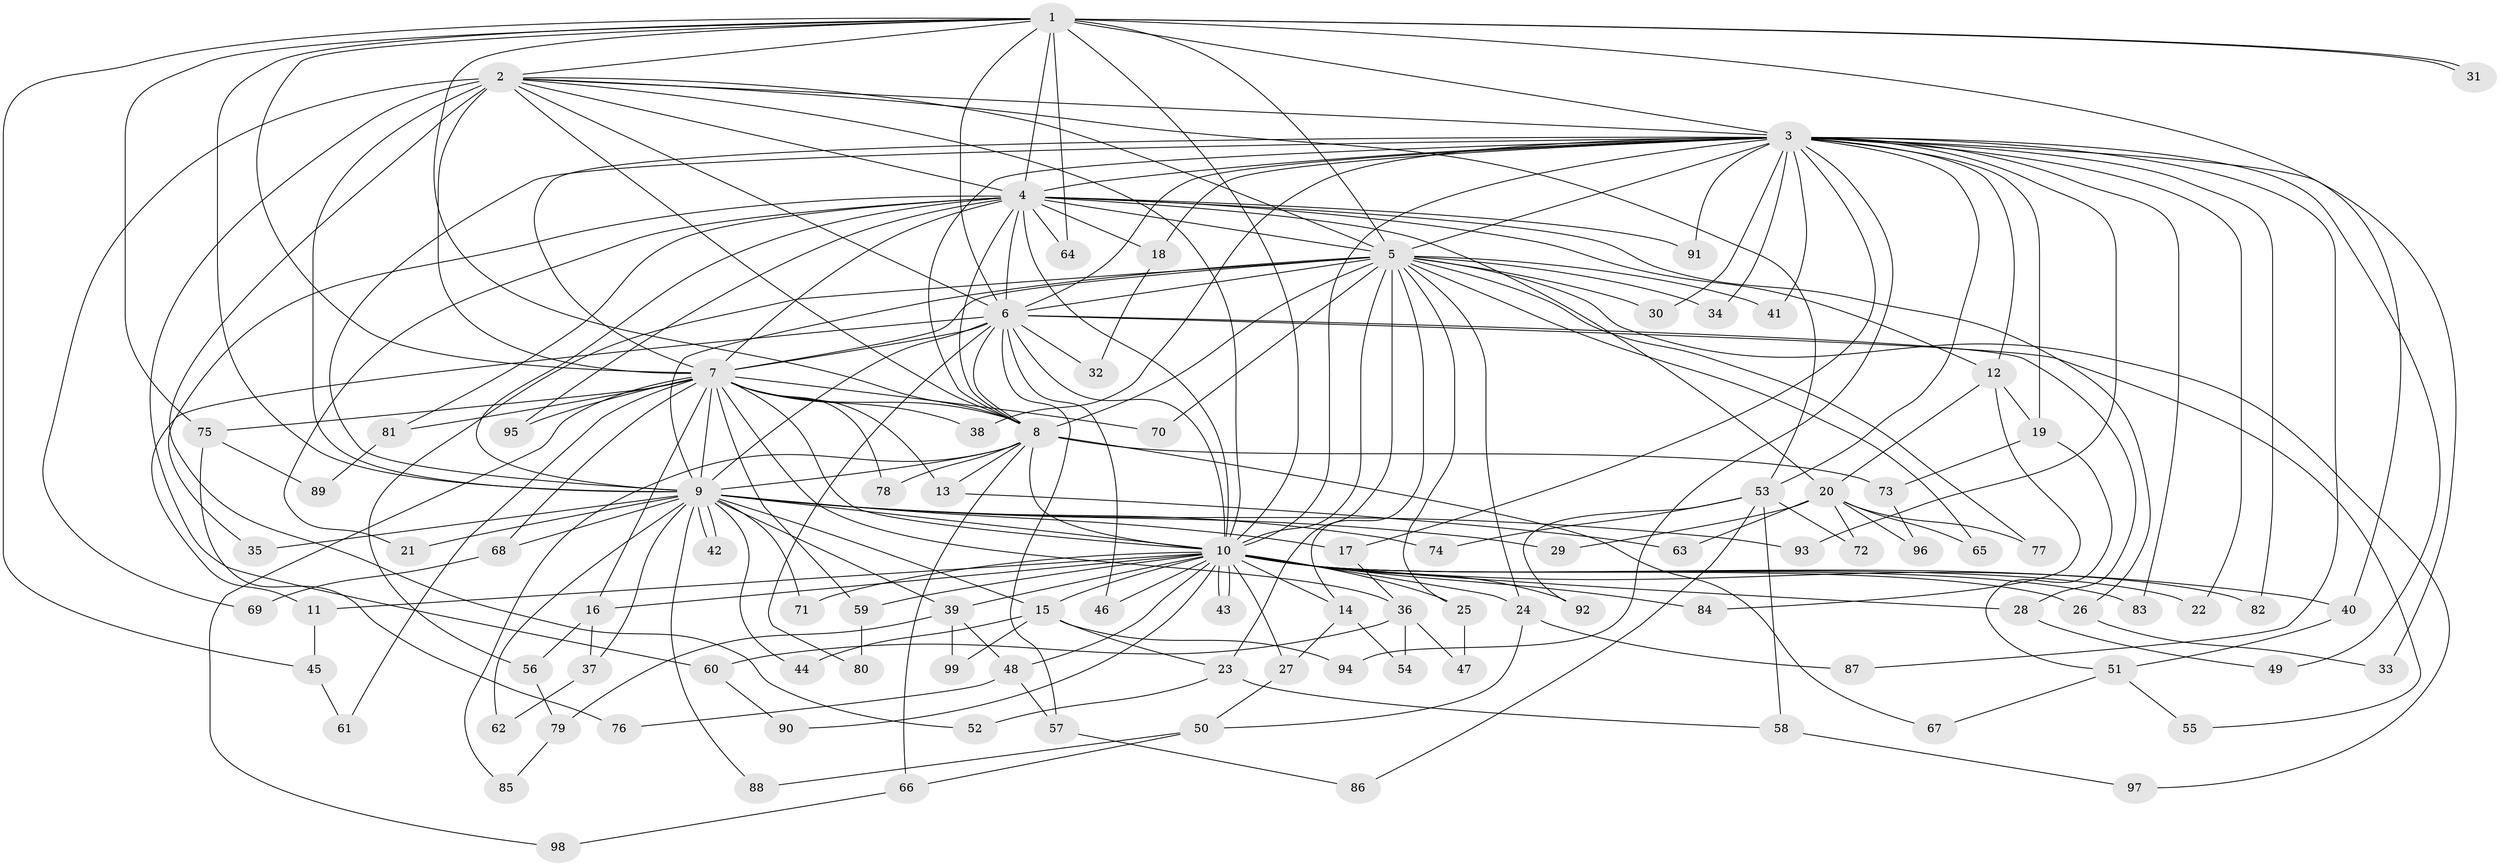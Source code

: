// Generated by graph-tools (version 1.1) at 2025/34/03/09/25 02:34:36]
// undirected, 99 vertices, 223 edges
graph export_dot {
graph [start="1"]
  node [color=gray90,style=filled];
  1;
  2;
  3;
  4;
  5;
  6;
  7;
  8;
  9;
  10;
  11;
  12;
  13;
  14;
  15;
  16;
  17;
  18;
  19;
  20;
  21;
  22;
  23;
  24;
  25;
  26;
  27;
  28;
  29;
  30;
  31;
  32;
  33;
  34;
  35;
  36;
  37;
  38;
  39;
  40;
  41;
  42;
  43;
  44;
  45;
  46;
  47;
  48;
  49;
  50;
  51;
  52;
  53;
  54;
  55;
  56;
  57;
  58;
  59;
  60;
  61;
  62;
  63;
  64;
  65;
  66;
  67;
  68;
  69;
  70;
  71;
  72;
  73;
  74;
  75;
  76;
  77;
  78;
  79;
  80;
  81;
  82;
  83;
  84;
  85;
  86;
  87;
  88;
  89;
  90;
  91;
  92;
  93;
  94;
  95;
  96;
  97;
  98;
  99;
  1 -- 2;
  1 -- 3;
  1 -- 4;
  1 -- 5;
  1 -- 6;
  1 -- 7;
  1 -- 8;
  1 -- 9;
  1 -- 10;
  1 -- 31;
  1 -- 31;
  1 -- 40;
  1 -- 45;
  1 -- 64;
  1 -- 75;
  2 -- 3;
  2 -- 4;
  2 -- 5;
  2 -- 6;
  2 -- 7;
  2 -- 8;
  2 -- 9;
  2 -- 10;
  2 -- 52;
  2 -- 53;
  2 -- 60;
  2 -- 69;
  3 -- 4;
  3 -- 5;
  3 -- 6;
  3 -- 7;
  3 -- 8;
  3 -- 9;
  3 -- 10;
  3 -- 12;
  3 -- 17;
  3 -- 18;
  3 -- 19;
  3 -- 22;
  3 -- 30;
  3 -- 33;
  3 -- 34;
  3 -- 38;
  3 -- 41;
  3 -- 49;
  3 -- 53;
  3 -- 82;
  3 -- 83;
  3 -- 87;
  3 -- 91;
  3 -- 93;
  3 -- 94;
  4 -- 5;
  4 -- 6;
  4 -- 7;
  4 -- 8;
  4 -- 9;
  4 -- 10;
  4 -- 12;
  4 -- 18;
  4 -- 20;
  4 -- 21;
  4 -- 26;
  4 -- 35;
  4 -- 64;
  4 -- 81;
  4 -- 91;
  4 -- 95;
  5 -- 6;
  5 -- 7;
  5 -- 8;
  5 -- 9;
  5 -- 10;
  5 -- 14;
  5 -- 23;
  5 -- 24;
  5 -- 25;
  5 -- 30;
  5 -- 34;
  5 -- 41;
  5 -- 56;
  5 -- 65;
  5 -- 70;
  5 -- 77;
  5 -- 97;
  6 -- 7;
  6 -- 8;
  6 -- 9;
  6 -- 10;
  6 -- 11;
  6 -- 28;
  6 -- 32;
  6 -- 46;
  6 -- 55;
  6 -- 57;
  6 -- 80;
  7 -- 8;
  7 -- 9;
  7 -- 10;
  7 -- 13;
  7 -- 16;
  7 -- 36;
  7 -- 38;
  7 -- 59;
  7 -- 61;
  7 -- 68;
  7 -- 70;
  7 -- 75;
  7 -- 78;
  7 -- 81;
  7 -- 95;
  7 -- 98;
  8 -- 9;
  8 -- 10;
  8 -- 13;
  8 -- 66;
  8 -- 67;
  8 -- 73;
  8 -- 78;
  8 -- 85;
  9 -- 10;
  9 -- 15;
  9 -- 17;
  9 -- 21;
  9 -- 29;
  9 -- 35;
  9 -- 37;
  9 -- 39;
  9 -- 42;
  9 -- 42;
  9 -- 44;
  9 -- 62;
  9 -- 68;
  9 -- 71;
  9 -- 74;
  9 -- 88;
  9 -- 93;
  10 -- 11;
  10 -- 14;
  10 -- 15;
  10 -- 16;
  10 -- 22;
  10 -- 24;
  10 -- 25;
  10 -- 26;
  10 -- 27;
  10 -- 28;
  10 -- 39;
  10 -- 40;
  10 -- 43;
  10 -- 43;
  10 -- 46;
  10 -- 48;
  10 -- 59;
  10 -- 71;
  10 -- 82;
  10 -- 83;
  10 -- 84;
  10 -- 90;
  10 -- 92;
  11 -- 45;
  12 -- 19;
  12 -- 20;
  12 -- 84;
  13 -- 63;
  14 -- 27;
  14 -- 54;
  15 -- 23;
  15 -- 44;
  15 -- 94;
  15 -- 99;
  16 -- 37;
  16 -- 56;
  17 -- 36;
  18 -- 32;
  19 -- 51;
  19 -- 73;
  20 -- 29;
  20 -- 63;
  20 -- 65;
  20 -- 72;
  20 -- 77;
  20 -- 96;
  23 -- 52;
  23 -- 58;
  24 -- 50;
  24 -- 87;
  25 -- 47;
  26 -- 33;
  27 -- 50;
  28 -- 49;
  36 -- 47;
  36 -- 54;
  36 -- 60;
  37 -- 62;
  39 -- 48;
  39 -- 79;
  39 -- 99;
  40 -- 51;
  45 -- 61;
  48 -- 57;
  48 -- 76;
  50 -- 66;
  50 -- 88;
  51 -- 55;
  51 -- 67;
  53 -- 58;
  53 -- 72;
  53 -- 74;
  53 -- 86;
  53 -- 92;
  56 -- 79;
  57 -- 86;
  58 -- 97;
  59 -- 80;
  60 -- 90;
  66 -- 98;
  68 -- 69;
  73 -- 96;
  75 -- 76;
  75 -- 89;
  79 -- 85;
  81 -- 89;
}
